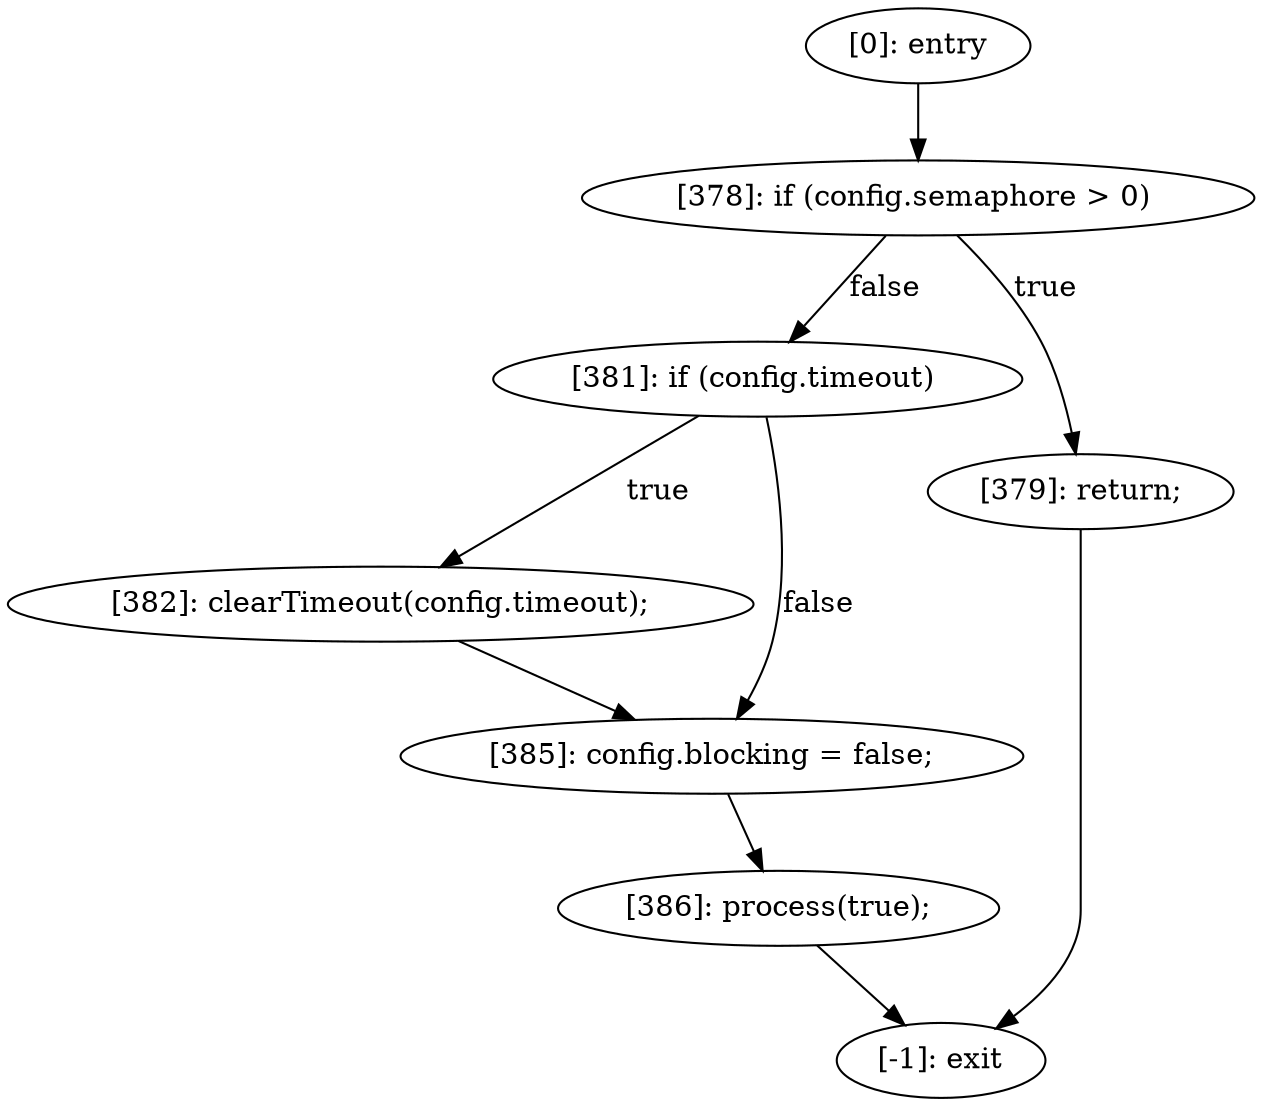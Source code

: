 digraph {
"0" [label="[382]: clearTimeout(config.timeout);\n"] 
"1" [label="[378]: if (config.semaphore > 0) "] 
"2" [label="[381]: if (config.timeout) "] 
"3" [label="[386]: process(true);\n"] 
"4" [label="[379]: return;\n"] 
"5" [label="[385]: config.blocking = false;\n"] 
"6" [label="[-1]: exit"] 
"7" [label="[0]: entry"] 
"0" -> "5" [label=""] 
"1" -> "4" [label="true"] 
"1" -> "2" [label="false"] 
"2" -> "0" [label="true"] 
"2" -> "5" [label="false"] 
"3" -> "6" [label=""] 
"4" -> "6" [label=""] 
"5" -> "3" [label=""] 
"7" -> "1" [label=""] 
}
